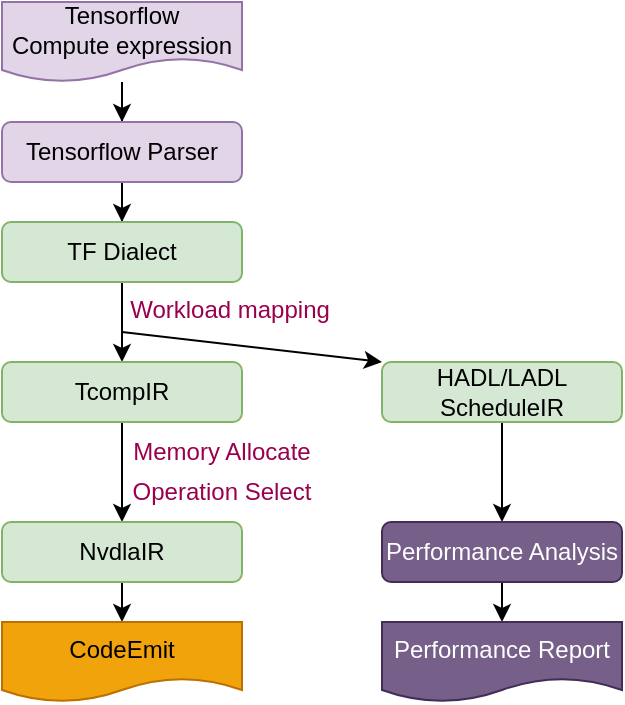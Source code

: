 <mxfile version="15.9.4" type="github"><diagram id="kv4bornrDNrZcrvYQ2Pp" name="Page-1"><mxGraphModel dx="1038" dy="547" grid="0" gridSize="10" guides="1" tooltips="1" connect="1" arrows="1" fold="1" page="1" pageScale="1" pageWidth="827" pageHeight="1169" math="0" shadow="0"><root><mxCell id="0"/><mxCell id="1" parent="0"/><mxCell id="6qnz0C2pvdTJ44aMb8UW-13" style="edgeStyle=orthogonalEdgeStyle;rounded=0;orthogonalLoop=1;jettySize=auto;html=1;entryX=0.5;entryY=0;entryDx=0;entryDy=0;" edge="1" parent="1" source="6qnz0C2pvdTJ44aMb8UW-2" target="6qnz0C2pvdTJ44aMb8UW-3"><mxGeometry relative="1" as="geometry"/></mxCell><mxCell id="6qnz0C2pvdTJ44aMb8UW-2" value="Tensorflow&lt;br&gt;Compute expression" style="shape=document;whiteSpace=wrap;html=1;boundedLbl=1;fillColor=#e1d5e7;strokeColor=#9673a6;" vertex="1" parent="1"><mxGeometry x="230" y="50" width="120" height="40" as="geometry"/></mxCell><mxCell id="6qnz0C2pvdTJ44aMb8UW-14" style="edgeStyle=orthogonalEdgeStyle;rounded=0;orthogonalLoop=1;jettySize=auto;html=1;entryX=0.5;entryY=0;entryDx=0;entryDy=0;" edge="1" parent="1" source="6qnz0C2pvdTJ44aMb8UW-3" target="6qnz0C2pvdTJ44aMb8UW-4"><mxGeometry relative="1" as="geometry"/></mxCell><mxCell id="6qnz0C2pvdTJ44aMb8UW-3" value="Tensorflow Parser" style="rounded=1;whiteSpace=wrap;html=1;fillColor=#e1d5e7;strokeColor=#9673a6;" vertex="1" parent="1"><mxGeometry x="230" y="110" width="120" height="30" as="geometry"/></mxCell><mxCell id="6qnz0C2pvdTJ44aMb8UW-16" style="edgeStyle=orthogonalEdgeStyle;rounded=0;orthogonalLoop=1;jettySize=auto;html=1;exitX=0.5;exitY=1;exitDx=0;exitDy=0;entryX=0.5;entryY=0;entryDx=0;entryDy=0;" edge="1" parent="1" source="6qnz0C2pvdTJ44aMb8UW-4" target="6qnz0C2pvdTJ44aMb8UW-5"><mxGeometry relative="1" as="geometry"><Array as="points"><mxPoint x="290" y="230"/></Array></mxGeometry></mxCell><mxCell id="6qnz0C2pvdTJ44aMb8UW-4" value="TF Dialect" style="rounded=1;whiteSpace=wrap;html=1;fillColor=#d5e8d4;strokeColor=#82b366;" vertex="1" parent="1"><mxGeometry x="230" y="160" width="120" height="30" as="geometry"/></mxCell><mxCell id="6qnz0C2pvdTJ44aMb8UW-17" style="edgeStyle=orthogonalEdgeStyle;rounded=0;orthogonalLoop=1;jettySize=auto;html=1;exitX=0.5;exitY=1;exitDx=0;exitDy=0;entryX=0.5;entryY=0;entryDx=0;entryDy=0;" edge="1" parent="1" source="6qnz0C2pvdTJ44aMb8UW-5" target="6qnz0C2pvdTJ44aMb8UW-6"><mxGeometry relative="1" as="geometry"/></mxCell><mxCell id="6qnz0C2pvdTJ44aMb8UW-5" value="TcompIR" style="rounded=1;whiteSpace=wrap;html=1;fillColor=#d5e8d4;strokeColor=#82b366;" vertex="1" parent="1"><mxGeometry x="230" y="230" width="120" height="30" as="geometry"/></mxCell><mxCell id="6qnz0C2pvdTJ44aMb8UW-18" style="edgeStyle=orthogonalEdgeStyle;rounded=0;orthogonalLoop=1;jettySize=auto;html=1;exitX=0.5;exitY=1;exitDx=0;exitDy=0;entryX=0.5;entryY=0;entryDx=0;entryDy=0;" edge="1" parent="1" source="6qnz0C2pvdTJ44aMb8UW-6" target="6qnz0C2pvdTJ44aMb8UW-7"><mxGeometry relative="1" as="geometry"/></mxCell><mxCell id="6qnz0C2pvdTJ44aMb8UW-6" value="NvdlaIR" style="rounded=1;whiteSpace=wrap;html=1;fillColor=#d5e8d4;strokeColor=#82b366;" vertex="1" parent="1"><mxGeometry x="230" y="310" width="120" height="30" as="geometry"/></mxCell><mxCell id="6qnz0C2pvdTJ44aMb8UW-7" value="CodeEmit" style="shape=document;whiteSpace=wrap;html=1;boundedLbl=1;fillColor=#f0a30a;fontColor=#000000;strokeColor=#BD7000;" vertex="1" parent="1"><mxGeometry x="230" y="360" width="120" height="40" as="geometry"/></mxCell><mxCell id="6qnz0C2pvdTJ44aMb8UW-23" style="edgeStyle=orthogonalEdgeStyle;rounded=0;orthogonalLoop=1;jettySize=auto;html=1;exitX=0.5;exitY=1;exitDx=0;exitDy=0;entryX=0.5;entryY=0;entryDx=0;entryDy=0;" edge="1" parent="1" source="6qnz0C2pvdTJ44aMb8UW-8" target="6qnz0C2pvdTJ44aMb8UW-9"><mxGeometry relative="1" as="geometry"/></mxCell><mxCell id="6qnz0C2pvdTJ44aMb8UW-8" value="HADL/LADL&lt;br&gt;ScheduleIR" style="rounded=1;whiteSpace=wrap;html=1;fillColor=#d5e8d4;strokeColor=#82b366;" vertex="1" parent="1"><mxGeometry x="420" y="230" width="120" height="30" as="geometry"/></mxCell><mxCell id="6qnz0C2pvdTJ44aMb8UW-22" style="edgeStyle=orthogonalEdgeStyle;rounded=0;orthogonalLoop=1;jettySize=auto;html=1;exitX=0.5;exitY=1;exitDx=0;exitDy=0;entryX=0.5;entryY=0;entryDx=0;entryDy=0;" edge="1" parent="1" source="6qnz0C2pvdTJ44aMb8UW-9" target="6qnz0C2pvdTJ44aMb8UW-10"><mxGeometry relative="1" as="geometry"/></mxCell><mxCell id="6qnz0C2pvdTJ44aMb8UW-9" value="Performance Analysis" style="rounded=1;whiteSpace=wrap;html=1;fillColor=#76608a;fontColor=#ffffff;strokeColor=#432D57;" vertex="1" parent="1"><mxGeometry x="420" y="310" width="120" height="30" as="geometry"/></mxCell><mxCell id="6qnz0C2pvdTJ44aMb8UW-10" value="Performance Report" style="shape=document;whiteSpace=wrap;html=1;boundedLbl=1;fillColor=#76608a;fontColor=#ffffff;strokeColor=#432D57;" vertex="1" parent="1"><mxGeometry x="420" y="360" width="120" height="40" as="geometry"/></mxCell><mxCell id="6qnz0C2pvdTJ44aMb8UW-20" value="" style="endArrow=classic;html=1;rounded=0;entryX=0;entryY=0;entryDx=0;entryDy=0;" edge="1" parent="1" target="6qnz0C2pvdTJ44aMb8UW-8"><mxGeometry width="50" height="50" relative="1" as="geometry"><mxPoint x="290" y="215" as="sourcePoint"/><mxPoint x="420" y="225" as="targetPoint"/></mxGeometry></mxCell><mxCell id="6qnz0C2pvdTJ44aMb8UW-21" value="&lt;font color=&quot;#99004d&quot;&gt;Workload mapping&lt;/font&gt;" style="text;html=1;strokeColor=none;fillColor=none;align=center;verticalAlign=middle;whiteSpace=wrap;rounded=0;" vertex="1" parent="1"><mxGeometry x="274" y="189" width="140" height="30" as="geometry"/></mxCell><mxCell id="6qnz0C2pvdTJ44aMb8UW-24" value="&lt;font color=&quot;#99004d&quot;&gt;Memory Allocate&lt;/font&gt;" style="text;html=1;strokeColor=none;fillColor=none;align=center;verticalAlign=middle;whiteSpace=wrap;rounded=0;" vertex="1" parent="1"><mxGeometry x="270" y="260" width="140" height="30" as="geometry"/></mxCell><mxCell id="6qnz0C2pvdTJ44aMb8UW-25" value="&lt;font color=&quot;#99004d&quot;&gt;Operation Select&lt;/font&gt;" style="text;html=1;strokeColor=none;fillColor=none;align=center;verticalAlign=middle;whiteSpace=wrap;rounded=0;" vertex="1" parent="1"><mxGeometry x="270" y="280" width="140" height="30" as="geometry"/></mxCell></root></mxGraphModel></diagram></mxfile>